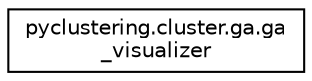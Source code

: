 digraph "Graphical Class Hierarchy"
{
 // INTERACTIVE_SVG=YES
  edge [fontname="Helvetica",fontsize="10",labelfontname="Helvetica",labelfontsize="10"];
  node [fontname="Helvetica",fontsize="10",shape=record];
  rankdir="LR";
  Node0 [label="pyclustering.cluster.ga.ga\l_visualizer",height=0.2,width=0.4,color="black", fillcolor="white", style="filled",URL="$dc/d78/classpyclustering_1_1cluster_1_1ga_1_1ga__visualizer.html",tooltip="Genetic algorithm visualizer is used to show clustering results that are specific for this particular..."];
}
